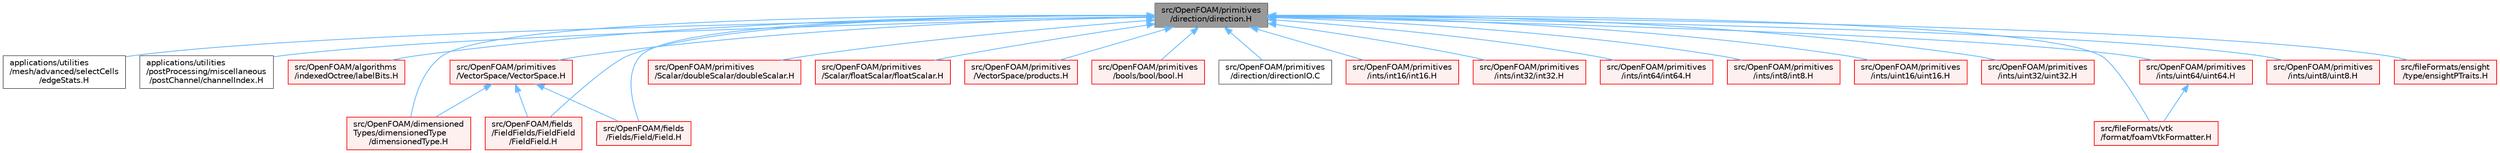digraph "src/OpenFOAM/primitives/direction/direction.H"
{
 // LATEX_PDF_SIZE
  bgcolor="transparent";
  edge [fontname=Helvetica,fontsize=10,labelfontname=Helvetica,labelfontsize=10];
  node [fontname=Helvetica,fontsize=10,shape=box,height=0.2,width=0.4];
  Node1 [id="Node000001",label="src/OpenFOAM/primitives\l/direction/direction.H",height=0.2,width=0.4,color="gray40", fillcolor="grey60", style="filled", fontcolor="black",tooltip="Direction is an 8-bit unsigned integer type used to represent Cartesian directions,..."];
  Node1 -> Node2 [id="edge1_Node000001_Node000002",dir="back",color="steelblue1",style="solid",tooltip=" "];
  Node2 [id="Node000002",label="applications/utilities\l/mesh/advanced/selectCells\l/edgeStats.H",height=0.2,width=0.4,color="grey40", fillcolor="white", style="filled",URL="$edgeStats_8H.html",tooltip=" "];
  Node1 -> Node3 [id="edge2_Node000001_Node000003",dir="back",color="steelblue1",style="solid",tooltip=" "];
  Node3 [id="Node000003",label="applications/utilities\l/postProcessing/miscellaneous\l/postChannel/channelIndex.H",height=0.2,width=0.4,color="grey40", fillcolor="white", style="filled",URL="$channelIndex_8H.html",tooltip=" "];
  Node1 -> Node4 [id="edge3_Node000001_Node000004",dir="back",color="steelblue1",style="solid",tooltip=" "];
  Node4 [id="Node000004",label="src/OpenFOAM/algorithms\l/indexedOctree/labelBits.H",height=0.2,width=0.4,color="red", fillcolor="#FFF0F0", style="filled",URL="$labelBits_8H.html",tooltip=" "];
  Node1 -> Node393 [id="edge4_Node000001_Node000393",dir="back",color="steelblue1",style="solid",tooltip=" "];
  Node393 [id="Node000393",label="src/OpenFOAM/dimensioned\lTypes/dimensionedType\l/dimensionedType.H",height=0.2,width=0.4,color="red", fillcolor="#FFF0F0", style="filled",URL="$dimensionedType_8H.html",tooltip=" "];
  Node1 -> Node4573 [id="edge5_Node000001_Node004573",dir="back",color="steelblue1",style="solid",tooltip=" "];
  Node4573 [id="Node004573",label="src/OpenFOAM/fields\l/FieldFields/FieldField\l/FieldField.H",height=0.2,width=0.4,color="red", fillcolor="#FFF0F0", style="filled",URL="$FieldField_8H.html",tooltip=" "];
  Node1 -> Node4714 [id="edge6_Node000001_Node004714",dir="back",color="steelblue1",style="solid",tooltip=" "];
  Node4714 [id="Node004714",label="src/OpenFOAM/fields\l/Fields/Field/Field.H",height=0.2,width=0.4,color="red", fillcolor="#FFF0F0", style="filled",URL="$Field_8H.html",tooltip=" "];
  Node1 -> Node6739 [id="edge7_Node000001_Node006739",dir="back",color="steelblue1",style="solid",tooltip=" "];
  Node6739 [id="Node006739",label="src/OpenFOAM/primitives\l/Scalar/doubleScalar/doubleScalar.H",height=0.2,width=0.4,color="red", fillcolor="#FFF0F0", style="filled",URL="$doubleScalar_8H.html",tooltip=" "];
  Node1 -> Node8644 [id="edge8_Node000001_Node008644",dir="back",color="steelblue1",style="solid",tooltip=" "];
  Node8644 [id="Node008644",label="src/OpenFOAM/primitives\l/Scalar/floatScalar/floatScalar.H",height=0.2,width=0.4,color="red", fillcolor="#FFF0F0", style="filled",URL="$floatScalar_8H.html",tooltip=" "];
  Node1 -> Node8421 [id="edge9_Node000001_Node008421",dir="back",color="steelblue1",style="solid",tooltip=" "];
  Node8421 [id="Node008421",label="src/OpenFOAM/primitives\l/VectorSpace/VectorSpace.H",height=0.2,width=0.4,color="red", fillcolor="#FFF0F0", style="filled",URL="$VectorSpace_8H.html",tooltip=" "];
  Node8421 -> Node393 [id="edge10_Node008421_Node000393",dir="back",color="steelblue1",style="solid",tooltip=" "];
  Node8421 -> Node4573 [id="edge11_Node008421_Node004573",dir="back",color="steelblue1",style="solid",tooltip=" "];
  Node8421 -> Node4714 [id="edge12_Node008421_Node004714",dir="back",color="steelblue1",style="solid",tooltip=" "];
  Node1 -> Node8645 [id="edge13_Node000001_Node008645",dir="back",color="steelblue1",style="solid",tooltip=" "];
  Node8645 [id="Node008645",label="src/OpenFOAM/primitives\l/VectorSpace/products.H",height=0.2,width=0.4,color="red", fillcolor="#FFF0F0", style="filled",URL="$products_8H.html",tooltip="Traits classes for inner and outer products of primitives."];
  Node1 -> Node8647 [id="edge14_Node000001_Node008647",dir="back",color="steelblue1",style="solid",tooltip=" "];
  Node8647 [id="Node008647",label="src/OpenFOAM/primitives\l/bools/bool/bool.H",height=0.2,width=0.4,color="red", fillcolor="#FFF0F0", style="filled",URL="$bool_8H.html",tooltip="System bool."];
  Node1 -> Node6882 [id="edge15_Node000001_Node006882",dir="back",color="steelblue1",style="solid",tooltip=" "];
  Node6882 [id="Node006882",label="src/OpenFOAM/primitives\l/direction/directionIO.C",height=0.2,width=0.4,color="grey40", fillcolor="white", style="filled",URL="$directionIO_8C.html",tooltip=" "];
  Node1 -> Node8652 [id="edge16_Node000001_Node008652",dir="back",color="steelblue1",style="solid",tooltip=" "];
  Node8652 [id="Node008652",label="src/OpenFOAM/primitives\l/ints/int16/int16.H",height=0.2,width=0.4,color="red", fillcolor="#FFF0F0", style="filled",URL="$int16_8H.html",tooltip="16bit signed integer. I/O is done as an int32."];
  Node1 -> Node8691 [id="edge17_Node000001_Node008691",dir="back",color="steelblue1",style="solid",tooltip=" "];
  Node8691 [id="Node008691",label="src/OpenFOAM/primitives\l/ints/int32/int32.H",height=0.2,width=0.4,color="red", fillcolor="#FFF0F0", style="filled",URL="$int32_8H.html",tooltip="32bit signed integer"];
  Node1 -> Node8693 [id="edge18_Node000001_Node008693",dir="back",color="steelblue1",style="solid",tooltip=" "];
  Node8693 [id="Node008693",label="src/OpenFOAM/primitives\l/ints/int64/int64.H",height=0.2,width=0.4,color="red", fillcolor="#FFF0F0", style="filled",URL="$int64_8H.html",tooltip="64bit signed integer"];
  Node1 -> Node8695 [id="edge19_Node000001_Node008695",dir="back",color="steelblue1",style="solid",tooltip=" "];
  Node8695 [id="Node008695",label="src/OpenFOAM/primitives\l/ints/int8/int8.H",height=0.2,width=0.4,color="red", fillcolor="#FFF0F0", style="filled",URL="$int8_8H.html",tooltip="8bit signed integer"];
  Node1 -> Node8696 [id="edge20_Node000001_Node008696",dir="back",color="steelblue1",style="solid",tooltip=" "];
  Node8696 [id="Node008696",label="src/OpenFOAM/primitives\l/ints/uint16/uint16.H",height=0.2,width=0.4,color="red", fillcolor="#FFF0F0", style="filled",URL="$uint16_8H.html",tooltip="16bit unsigned integer. I/O is done as an int32."];
  Node1 -> Node8699 [id="edge21_Node000001_Node008699",dir="back",color="steelblue1",style="solid",tooltip=" "];
  Node8699 [id="Node008699",label="src/OpenFOAM/primitives\l/ints/uint32/uint32.H",height=0.2,width=0.4,color="red", fillcolor="#FFF0F0", style="filled",URL="$uint32_8H.html",tooltip="32bit unsigned integer"];
  Node1 -> Node8701 [id="edge22_Node000001_Node008701",dir="back",color="steelblue1",style="solid",tooltip=" "];
  Node8701 [id="Node008701",label="src/OpenFOAM/primitives\l/ints/uint64/uint64.H",height=0.2,width=0.4,color="red", fillcolor="#FFF0F0", style="filled",URL="$uint64_8H.html",tooltip="64bit unsigned integer"];
  Node8701 -> Node8089 [id="edge23_Node008701_Node008089",dir="back",color="steelblue1",style="solid",tooltip=" "];
  Node8089 [id="Node008089",label="src/fileFormats/vtk\l/format/foamVtkFormatter.H",height=0.2,width=0.4,color="red", fillcolor="#FFF0F0", style="filled",URL="$foamVtkFormatter_8H.html",tooltip=" "];
  Node1 -> Node8703 [id="edge24_Node000001_Node008703",dir="back",color="steelblue1",style="solid",tooltip=" "];
  Node8703 [id="Node008703",label="src/OpenFOAM/primitives\l/ints/uint8/uint8.H",height=0.2,width=0.4,color="red", fillcolor="#FFF0F0", style="filled",URL="$uint8_8H.html",tooltip="8bit unsigned integer"];
  Node1 -> Node8205 [id="edge25_Node000001_Node008205",dir="back",color="steelblue1",style="solid",tooltip=" "];
  Node8205 [id="Node008205",label="src/fileFormats/ensight\l/type/ensightPTraits.H",height=0.2,width=0.4,color="red", fillcolor="#FFF0F0", style="filled",URL="$ensightPTraits_8H.html",tooltip=" "];
  Node1 -> Node8089 [id="edge26_Node000001_Node008089",dir="back",color="steelblue1",style="solid",tooltip=" "];
}
